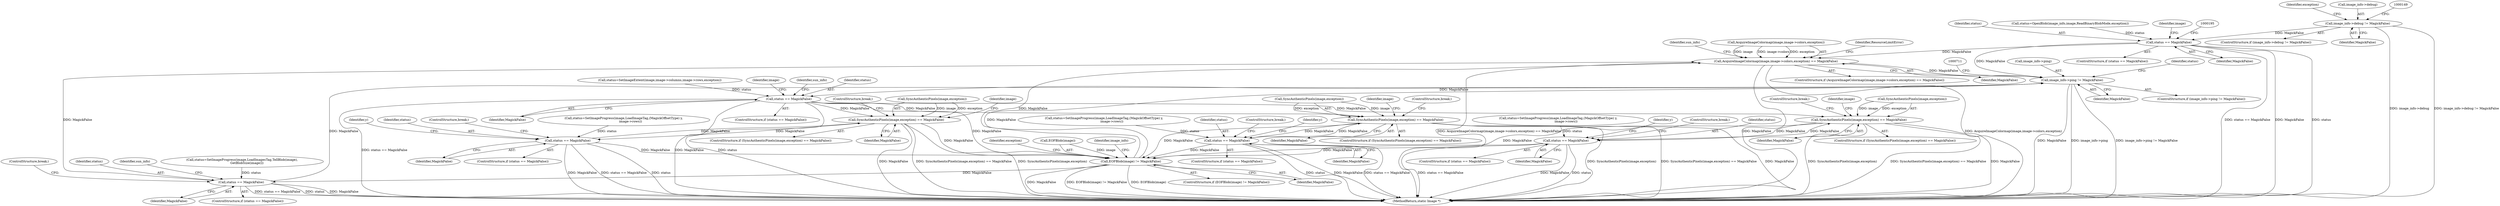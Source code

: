digraph "0_ImageMagick_6b4aff0f117b978502ee5bcd6e753c17aec5a961@pointer" {
"1000143" [label="(Call,image_info->debug != MagickFalse)"];
"1000182" [label="(Call,status == MagickFalse)"];
"1000438" [label="(Call,AcquireImageColormap(image,image->colors,exception) == MagickFalse)"];
"1000704" [label="(Call,image_info->ping != MagickFalse)"];
"1000729" [label="(Call,status == MagickFalse)"];
"1001109" [label="(Call,SyncAuthenticPixels(image,exception) == MagickFalse)"];
"1001136" [label="(Call,status == MagickFalse)"];
"1001592" [label="(Call,EOFBlob(image) != MagickFalse)"];
"1001673" [label="(Call,status == MagickFalse)"];
"1001268" [label="(Call,SyncAuthenticPixels(image,exception) == MagickFalse)"];
"1001295" [label="(Call,status == MagickFalse)"];
"1001543" [label="(Call,SyncAuthenticPixels(image,exception) == MagickFalse)"];
"1001570" [label="(Call,status == MagickFalse)"];
"1001673" [label="(Call,status == MagickFalse)"];
"1001552" [label="(Identifier,image)"];
"1001543" [label="(Call,SyncAuthenticPixels(image,exception) == MagickFalse)"];
"1001591" [label="(ControlStructure,if (EOFBlob(image) != MagickFalse))"];
"1001108" [label="(ControlStructure,if (SyncAuthenticPixels(image,exception) == MagickFalse))"];
"1001298" [label="(ControlStructure,break;)"];
"1000437" [label="(ControlStructure,if (AcquireImageColormap(image,image->colors,exception) == MagickFalse))"];
"1000143" [label="(Call,image_info->debug != MagickFalse)"];
"1000717" [label="(Call,status=SetImageExtent(image,image->columns,image->rows,exception))"];
"1000704" [label="(Call,image_info->ping != MagickFalse)"];
"1000439" [label="(Call,AcquireImageColormap(image,image->colors,exception))"];
"1000147" [label="(Identifier,MagickFalse)"];
"1000183" [label="(Identifier,status)"];
"1000438" [label="(Call,AcquireImageColormap(image,image->colors,exception) == MagickFalse)"];
"1001674" [label="(Identifier,status)"];
"1001110" [label="(Call,SyncAuthenticPixels(image,exception))"];
"1000734" [label="(Identifier,image)"];
"1001542" [label="(ControlStructure,if (SyncAuthenticPixels(image,exception) == MagickFalse))"];
"1001213" [label="(Identifier,y)"];
"1001124" [label="(Call,status=SetImageProgress(image,LoadImageTag,(MagickOffsetType) y,\n              image->rows))"];
"1000142" [label="(ControlStructure,if (image_info->debug != MagickFalse))"];
"1001277" [label="(Identifier,image)"];
"1001138" [label="(Identifier,MagickFalse)"];
"1000973" [label="(Identifier,y)"];
"1001376" [label="(Identifier,y)"];
"1001137" [label="(Identifier,status)"];
"1001675" [label="(Identifier,MagickFalse)"];
"1000174" [label="(Call,status=OpenBlob(image_info,image,ReadBinaryBlobMode,exception))"];
"1001295" [label="(Call,status == MagickFalse)"];
"1000184" [label="(Identifier,MagickFalse)"];
"1000182" [label="(Call,status == MagickFalse)"];
"1000731" [label="(Identifier,MagickFalse)"];
"1001679" [label="(Identifier,sun_info)"];
"1001598" [label="(Identifier,exception)"];
"1001544" [label="(Call,SyncAuthenticPixels(image,exception))"];
"1000451" [label="(Identifier,sun_info)"];
"1001689" [label="(MethodReturn,static Image *)"];
"1001283" [label="(Call,status=SetImageProgress(image,LoadImageTag,(MagickOffsetType) y,\n                image->rows))"];
"1000187" [label="(Identifier,image)"];
"1001297" [label="(Identifier,MagickFalse)"];
"1001296" [label="(Identifier,status)"];
"1000708" [label="(Identifier,MagickFalse)"];
"1001593" [label="(Call,EOFBlob(image))"];
"1001573" [label="(ControlStructure,break;)"];
"1000741" [label="(Identifier,sun_info)"];
"1001663" [label="(Call,status=SetImageProgress(image,LoadImagesTag,TellBlob(image),\n          GetBlobSize(image)))"];
"1001571" [label="(Identifier,status)"];
"1000445" [label="(Identifier,MagickFalse)"];
"1000181" [label="(ControlStructure,if (status == MagickFalse))"];
"1001547" [label="(Identifier,MagickFalse)"];
"1000729" [label="(Call,status == MagickFalse)"];
"1000159" [label="(Identifier,exception)"];
"1001118" [label="(Identifier,image)"];
"1001135" [label="(ControlStructure,if (status == MagickFalse))"];
"1001672" [label="(ControlStructure,if (status == MagickFalse))"];
"1001569" [label="(ControlStructure,if (status == MagickFalse))"];
"1001273" [label="(ControlStructure,break;)"];
"1001294" [label="(ControlStructure,if (status == MagickFalse))"];
"1000728" [label="(ControlStructure,if (status == MagickFalse))"];
"1001548" [label="(ControlStructure,break;)"];
"1001595" [label="(Identifier,MagickFalse)"];
"1000144" [label="(Call,image_info->debug)"];
"1001139" [label="(ControlStructure,break;)"];
"1000705" [label="(Call,image_info->ping)"];
"1001269" [label="(Call,SyncAuthenticPixels(image,exception))"];
"1001570" [label="(Call,status == MagickFalse)"];
"1001676" [label="(ControlStructure,break;)"];
"1001109" [label="(Call,SyncAuthenticPixels(image,exception) == MagickFalse)"];
"1001272" [label="(Identifier,MagickFalse)"];
"1000730" [label="(Identifier,status)"];
"1001114" [label="(ControlStructure,break;)"];
"1000447" [label="(Identifier,ResourceLimitError)"];
"1001592" [label="(Call,EOFBlob(image) != MagickFalse)"];
"1001268" [label="(Call,SyncAuthenticPixels(image,exception) == MagickFalse)"];
"1001136" [label="(Call,status == MagickFalse)"];
"1001267" [label="(ControlStructure,if (SyncAuthenticPixels(image,exception) == MagickFalse))"];
"1001113" [label="(Identifier,MagickFalse)"];
"1000703" [label="(ControlStructure,if (image_info->ping != MagickFalse))"];
"1001608" [label="(Identifier,image_info)"];
"1001572" [label="(Identifier,MagickFalse)"];
"1001558" [label="(Call,status=SetImageProgress(image,LoadImageTag,(MagickOffsetType) y,\n                image->rows))"];
"1000718" [label="(Identifier,status)"];
"1000143" -> "1000142"  [label="AST: "];
"1000143" -> "1000147"  [label="CFG: "];
"1000144" -> "1000143"  [label="AST: "];
"1000147" -> "1000143"  [label="AST: "];
"1000149" -> "1000143"  [label="CFG: "];
"1000159" -> "1000143"  [label="CFG: "];
"1000143" -> "1001689"  [label="DDG: image_info->debug"];
"1000143" -> "1001689"  [label="DDG: image_info->debug != MagickFalse"];
"1000143" -> "1000182"  [label="DDG: MagickFalse"];
"1000182" -> "1000181"  [label="AST: "];
"1000182" -> "1000184"  [label="CFG: "];
"1000183" -> "1000182"  [label="AST: "];
"1000184" -> "1000182"  [label="AST: "];
"1000187" -> "1000182"  [label="CFG: "];
"1000195" -> "1000182"  [label="CFG: "];
"1000182" -> "1001689"  [label="DDG: status == MagickFalse"];
"1000182" -> "1001689"  [label="DDG: MagickFalse"];
"1000182" -> "1001689"  [label="DDG: status"];
"1000174" -> "1000182"  [label="DDG: status"];
"1000182" -> "1000438"  [label="DDG: MagickFalse"];
"1000182" -> "1000704"  [label="DDG: MagickFalse"];
"1000438" -> "1000437"  [label="AST: "];
"1000438" -> "1000445"  [label="CFG: "];
"1000439" -> "1000438"  [label="AST: "];
"1000445" -> "1000438"  [label="AST: "];
"1000447" -> "1000438"  [label="CFG: "];
"1000451" -> "1000438"  [label="CFG: "];
"1000438" -> "1001689"  [label="DDG: AcquireImageColormap(image,image->colors,exception) == MagickFalse"];
"1000438" -> "1001689"  [label="DDG: MagickFalse"];
"1000438" -> "1001689"  [label="DDG: AcquireImageColormap(image,image->colors,exception)"];
"1000439" -> "1000438"  [label="DDG: image"];
"1000439" -> "1000438"  [label="DDG: image->colors"];
"1000439" -> "1000438"  [label="DDG: exception"];
"1001673" -> "1000438"  [label="DDG: MagickFalse"];
"1001592" -> "1000438"  [label="DDG: MagickFalse"];
"1000438" -> "1000704"  [label="DDG: MagickFalse"];
"1000704" -> "1000703"  [label="AST: "];
"1000704" -> "1000708"  [label="CFG: "];
"1000705" -> "1000704"  [label="AST: "];
"1000708" -> "1000704"  [label="AST: "];
"1000711" -> "1000704"  [label="CFG: "];
"1000718" -> "1000704"  [label="CFG: "];
"1000704" -> "1001689"  [label="DDG: MagickFalse"];
"1000704" -> "1001689"  [label="DDG: image_info->ping"];
"1000704" -> "1001689"  [label="DDG: image_info->ping != MagickFalse"];
"1001673" -> "1000704"  [label="DDG: MagickFalse"];
"1001592" -> "1000704"  [label="DDG: MagickFalse"];
"1000704" -> "1000729"  [label="DDG: MagickFalse"];
"1000729" -> "1000728"  [label="AST: "];
"1000729" -> "1000731"  [label="CFG: "];
"1000730" -> "1000729"  [label="AST: "];
"1000731" -> "1000729"  [label="AST: "];
"1000734" -> "1000729"  [label="CFG: "];
"1000741" -> "1000729"  [label="CFG: "];
"1000729" -> "1001689"  [label="DDG: status"];
"1000729" -> "1001689"  [label="DDG: status == MagickFalse"];
"1000729" -> "1001689"  [label="DDG: MagickFalse"];
"1000717" -> "1000729"  [label="DDG: status"];
"1000729" -> "1001109"  [label="DDG: MagickFalse"];
"1000729" -> "1001268"  [label="DDG: MagickFalse"];
"1000729" -> "1001543"  [label="DDG: MagickFalse"];
"1000729" -> "1001592"  [label="DDG: MagickFalse"];
"1001109" -> "1001108"  [label="AST: "];
"1001109" -> "1001113"  [label="CFG: "];
"1001110" -> "1001109"  [label="AST: "];
"1001113" -> "1001109"  [label="AST: "];
"1001114" -> "1001109"  [label="CFG: "];
"1001118" -> "1001109"  [label="CFG: "];
"1001109" -> "1001689"  [label="DDG: MagickFalse"];
"1001109" -> "1001689"  [label="DDG: SyncAuthenticPixels(image,exception) == MagickFalse"];
"1001109" -> "1001689"  [label="DDG: SyncAuthenticPixels(image,exception)"];
"1001110" -> "1001109"  [label="DDG: image"];
"1001110" -> "1001109"  [label="DDG: exception"];
"1001136" -> "1001109"  [label="DDG: MagickFalse"];
"1001109" -> "1001136"  [label="DDG: MagickFalse"];
"1001109" -> "1001592"  [label="DDG: MagickFalse"];
"1001136" -> "1001135"  [label="AST: "];
"1001136" -> "1001138"  [label="CFG: "];
"1001137" -> "1001136"  [label="AST: "];
"1001138" -> "1001136"  [label="AST: "];
"1001139" -> "1001136"  [label="CFG: "];
"1000973" -> "1001136"  [label="CFG: "];
"1001136" -> "1001689"  [label="DDG: status"];
"1001136" -> "1001689"  [label="DDG: MagickFalse"];
"1001136" -> "1001689"  [label="DDG: status == MagickFalse"];
"1001124" -> "1001136"  [label="DDG: status"];
"1001136" -> "1001592"  [label="DDG: MagickFalse"];
"1001592" -> "1001591"  [label="AST: "];
"1001592" -> "1001595"  [label="CFG: "];
"1001593" -> "1001592"  [label="AST: "];
"1001595" -> "1001592"  [label="AST: "];
"1001598" -> "1001592"  [label="CFG: "];
"1001608" -> "1001592"  [label="CFG: "];
"1001592" -> "1001689"  [label="DDG: EOFBlob(image)"];
"1001592" -> "1001689"  [label="DDG: MagickFalse"];
"1001592" -> "1001689"  [label="DDG: EOFBlob(image) != MagickFalse"];
"1001593" -> "1001592"  [label="DDG: image"];
"1001268" -> "1001592"  [label="DDG: MagickFalse"];
"1001570" -> "1001592"  [label="DDG: MagickFalse"];
"1001543" -> "1001592"  [label="DDG: MagickFalse"];
"1001295" -> "1001592"  [label="DDG: MagickFalse"];
"1001592" -> "1001673"  [label="DDG: MagickFalse"];
"1001673" -> "1001672"  [label="AST: "];
"1001673" -> "1001675"  [label="CFG: "];
"1001674" -> "1001673"  [label="AST: "];
"1001675" -> "1001673"  [label="AST: "];
"1001679" -> "1001673"  [label="CFG: "];
"1001676" -> "1001673"  [label="CFG: "];
"1001673" -> "1001689"  [label="DDG: status == MagickFalse"];
"1001673" -> "1001689"  [label="DDG: status"];
"1001673" -> "1001689"  [label="DDG: MagickFalse"];
"1001663" -> "1001673"  [label="DDG: status"];
"1001268" -> "1001267"  [label="AST: "];
"1001268" -> "1001272"  [label="CFG: "];
"1001269" -> "1001268"  [label="AST: "];
"1001272" -> "1001268"  [label="AST: "];
"1001273" -> "1001268"  [label="CFG: "];
"1001277" -> "1001268"  [label="CFG: "];
"1001268" -> "1001689"  [label="DDG: SyncAuthenticPixels(image,exception) == MagickFalse"];
"1001268" -> "1001689"  [label="DDG: MagickFalse"];
"1001268" -> "1001689"  [label="DDG: SyncAuthenticPixels(image,exception)"];
"1001269" -> "1001268"  [label="DDG: image"];
"1001269" -> "1001268"  [label="DDG: exception"];
"1001295" -> "1001268"  [label="DDG: MagickFalse"];
"1001268" -> "1001295"  [label="DDG: MagickFalse"];
"1001295" -> "1001294"  [label="AST: "];
"1001295" -> "1001297"  [label="CFG: "];
"1001296" -> "1001295"  [label="AST: "];
"1001297" -> "1001295"  [label="AST: "];
"1001298" -> "1001295"  [label="CFG: "];
"1001213" -> "1001295"  [label="CFG: "];
"1001295" -> "1001689"  [label="DDG: status == MagickFalse"];
"1001295" -> "1001689"  [label="DDG: status"];
"1001295" -> "1001689"  [label="DDG: MagickFalse"];
"1001283" -> "1001295"  [label="DDG: status"];
"1001543" -> "1001542"  [label="AST: "];
"1001543" -> "1001547"  [label="CFG: "];
"1001544" -> "1001543"  [label="AST: "];
"1001547" -> "1001543"  [label="AST: "];
"1001548" -> "1001543"  [label="CFG: "];
"1001552" -> "1001543"  [label="CFG: "];
"1001543" -> "1001689"  [label="DDG: SyncAuthenticPixels(image,exception)"];
"1001543" -> "1001689"  [label="DDG: SyncAuthenticPixels(image,exception) == MagickFalse"];
"1001543" -> "1001689"  [label="DDG: MagickFalse"];
"1001544" -> "1001543"  [label="DDG: image"];
"1001544" -> "1001543"  [label="DDG: exception"];
"1001570" -> "1001543"  [label="DDG: MagickFalse"];
"1001543" -> "1001570"  [label="DDG: MagickFalse"];
"1001570" -> "1001569"  [label="AST: "];
"1001570" -> "1001572"  [label="CFG: "];
"1001571" -> "1001570"  [label="AST: "];
"1001572" -> "1001570"  [label="AST: "];
"1001573" -> "1001570"  [label="CFG: "];
"1001376" -> "1001570"  [label="CFG: "];
"1001570" -> "1001689"  [label="DDG: MagickFalse"];
"1001570" -> "1001689"  [label="DDG: status"];
"1001570" -> "1001689"  [label="DDG: status == MagickFalse"];
"1001558" -> "1001570"  [label="DDG: status"];
}
